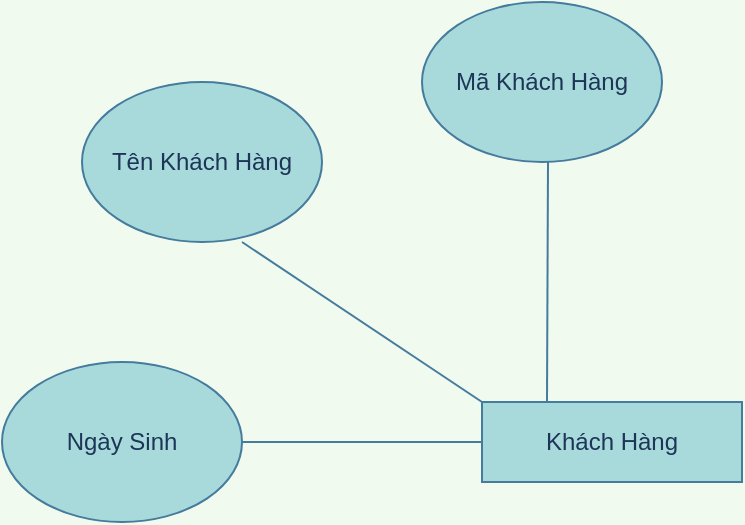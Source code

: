 <mxfile version="14.1.3" type="github">
  <diagram id="ZVVWfZMViWKJLwM7EidN" name="Page-1">
    <mxGraphModel dx="2012" dy="670" grid="1" gridSize="10" guides="1" tooltips="1" connect="1" arrows="1" fold="1" page="1" pageScale="1" pageWidth="827" pageHeight="1169" background="#F1FAEE" math="0" shadow="0">
      <root>
        <mxCell id="0" />
        <mxCell id="1" parent="0" />
        <mxCell id="gahMBS0kfZSewGJJQXYV-5" value="Khách Hàng" style="rounded=0;whiteSpace=wrap;html=1;sketch=0;strokeColor=#457B9D;fillColor=#A8DADC;fontColor=#1D3557;" vertex="1" parent="1">
          <mxGeometry x="80" y="400" width="130" height="40" as="geometry" />
        </mxCell>
        <mxCell id="gahMBS0kfZSewGJJQXYV-8" value="" style="endArrow=none;html=1;strokeColor=#457B9D;fillColor=#A8DADC;fontColor=#1D3557;exitX=0;exitY=0;exitDx=0;exitDy=0;" edge="1" parent="1" source="gahMBS0kfZSewGJJQXYV-5">
          <mxGeometry width="50" height="50" relative="1" as="geometry">
            <mxPoint x="390" y="640" as="sourcePoint" />
            <mxPoint x="-40" y="320" as="targetPoint" />
          </mxGeometry>
        </mxCell>
        <mxCell id="gahMBS0kfZSewGJJQXYV-9" value="" style="endArrow=none;html=1;strokeColor=#457B9D;fillColor=#A8DADC;fontColor=#1D3557;" edge="1" parent="1">
          <mxGeometry width="50" height="50" relative="1" as="geometry">
            <mxPoint x="80" y="420" as="sourcePoint" />
            <mxPoint x="-40" y="420" as="targetPoint" />
          </mxGeometry>
        </mxCell>
        <mxCell id="gahMBS0kfZSewGJJQXYV-10" value="" style="endArrow=none;html=1;strokeColor=#457B9D;fillColor=#A8DADC;fontColor=#1D3557;exitX=0.25;exitY=0;exitDx=0;exitDy=0;" edge="1" parent="1" source="gahMBS0kfZSewGJJQXYV-5">
          <mxGeometry width="50" height="50" relative="1" as="geometry">
            <mxPoint x="390" y="640" as="sourcePoint" />
            <mxPoint x="113" y="280" as="targetPoint" />
          </mxGeometry>
        </mxCell>
        <mxCell id="gahMBS0kfZSewGJJQXYV-11" value="Mã Khách Hàng" style="ellipse;whiteSpace=wrap;html=1;rounded=0;sketch=0;strokeColor=#457B9D;fillColor=#A8DADC;fontColor=#1D3557;" vertex="1" parent="1">
          <mxGeometry x="50" y="200" width="120" height="80" as="geometry" />
        </mxCell>
        <mxCell id="gahMBS0kfZSewGJJQXYV-12" value="Tên Khách Hàng" style="ellipse;whiteSpace=wrap;html=1;rounded=0;sketch=0;strokeColor=#457B9D;fillColor=#A8DADC;fontColor=#1D3557;" vertex="1" parent="1">
          <mxGeometry x="-120" y="240" width="120" height="80" as="geometry" />
        </mxCell>
        <mxCell id="gahMBS0kfZSewGJJQXYV-13" value="Ngày Sinh" style="ellipse;whiteSpace=wrap;html=1;rounded=0;sketch=0;strokeColor=#457B9D;fillColor=#A8DADC;fontColor=#1D3557;" vertex="1" parent="1">
          <mxGeometry x="-160" y="380" width="120" height="80" as="geometry" />
        </mxCell>
      </root>
    </mxGraphModel>
  </diagram>
</mxfile>

